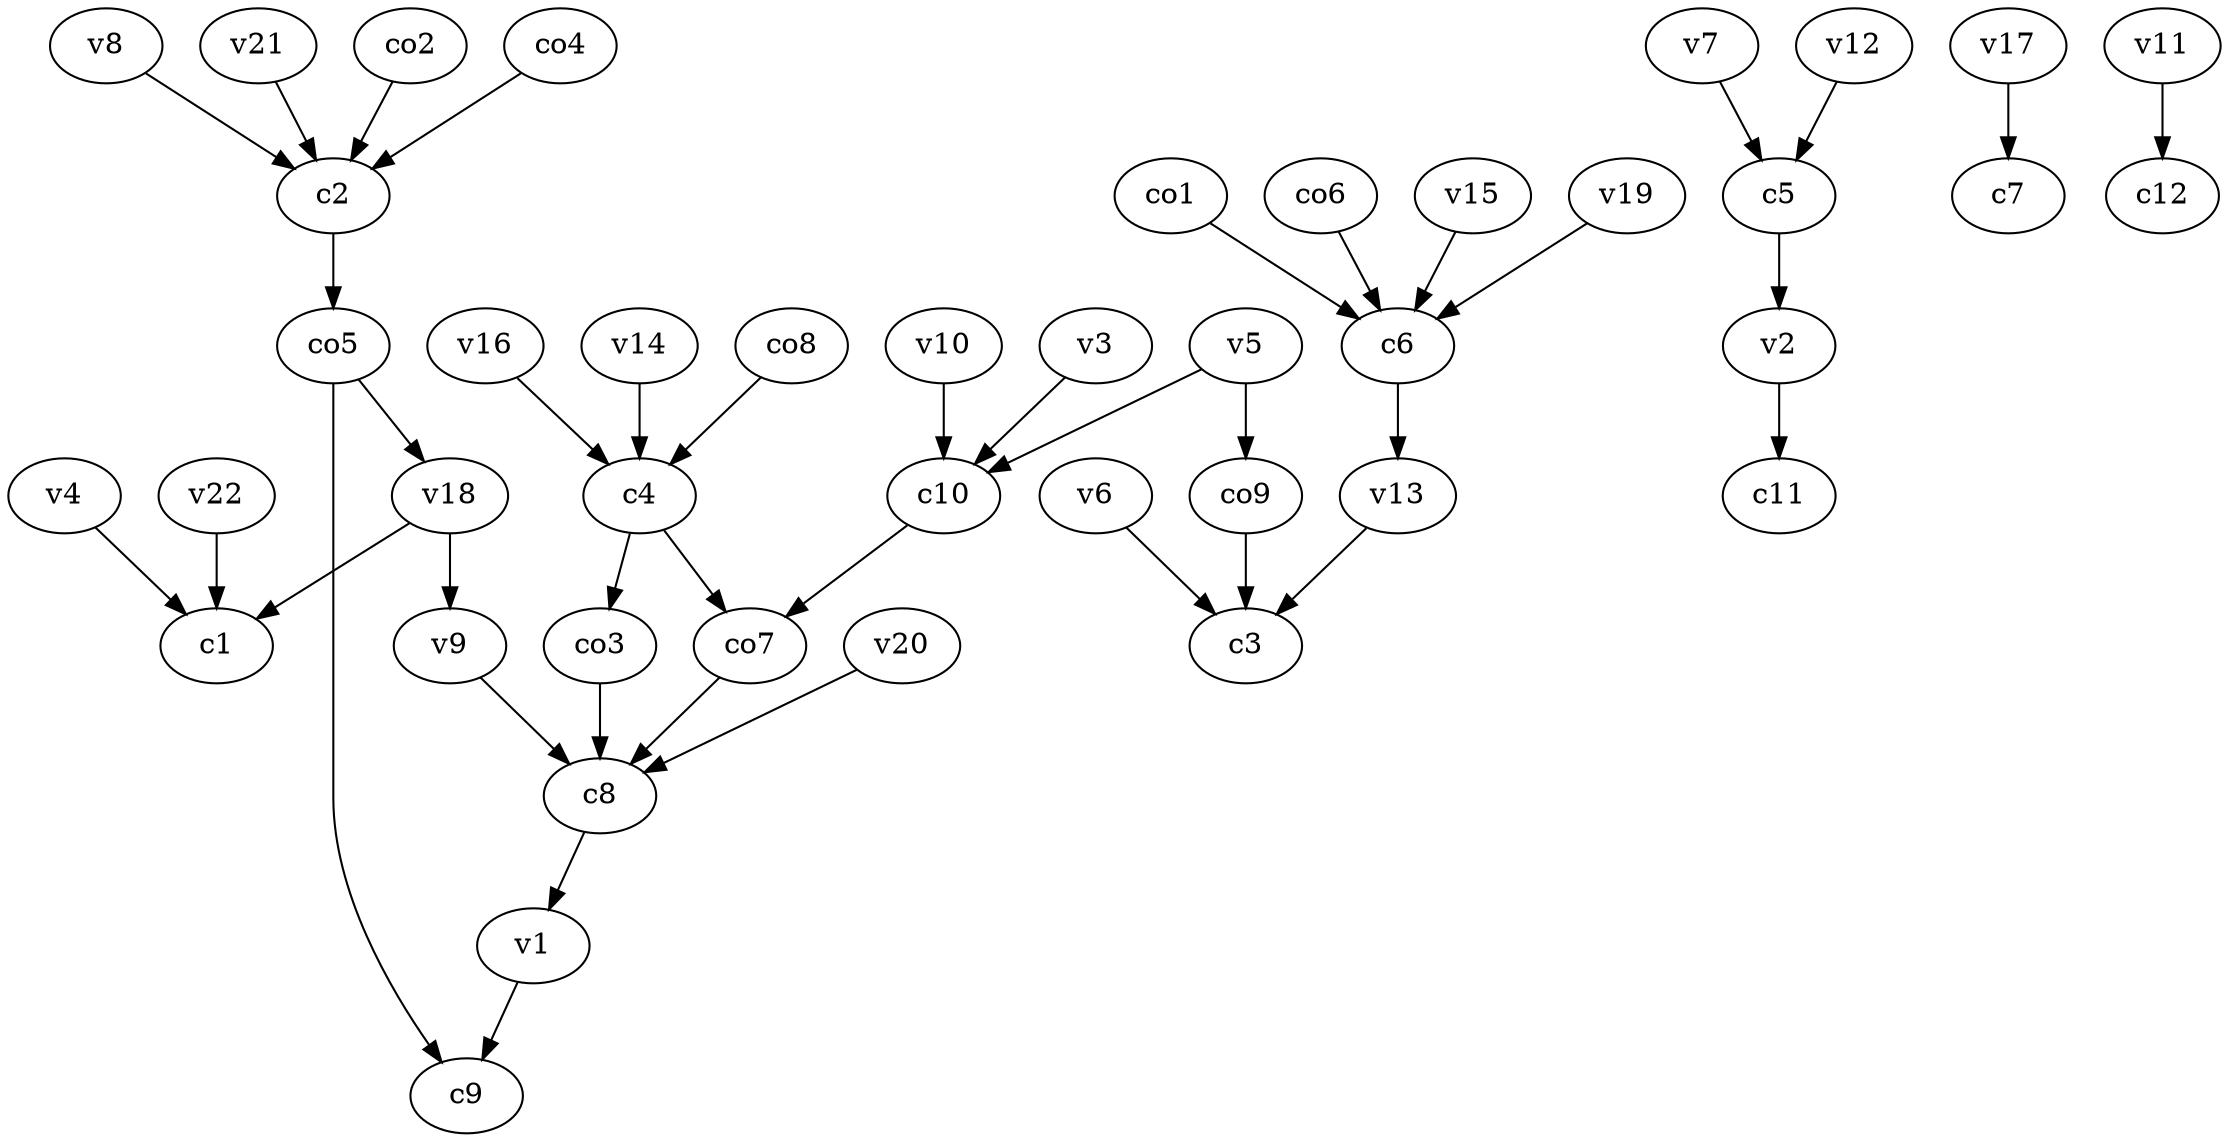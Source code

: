 strict digraph  {
c1;
c2;
c3;
c4;
c5;
c6;
c7;
c8;
c9;
c10;
c11;
c12;
v1;
v2;
v3;
v4;
v5;
v6;
v7;
v8;
v9;
v10;
v11;
v12;
v13;
v14;
v15;
v16;
v17;
v18;
v19;
v20;
v21;
v22;
co1;
co2;
co3;
co4;
co5;
co6;
co7;
co8;
co9;
c2 -> co5  [weight=1];
c4 -> co3  [weight=1];
c4 -> co7  [weight=1];
c5 -> v2  [weight=1];
c6 -> v13  [weight=1];
c8 -> v1  [weight=1];
c10 -> co7  [weight=1];
v1 -> c9  [weight=1];
v2 -> c11  [weight=1];
v3 -> c10  [weight=1];
v4 -> c1  [weight=1];
v5 -> c10  [weight=1];
v5 -> co9  [weight=1];
v6 -> c3  [weight=1];
v7 -> c5  [weight=1];
v8 -> c2  [weight=1];
v9 -> c8  [weight=1];
v10 -> c10  [weight=1];
v11 -> c12  [weight=1];
v12 -> c5  [weight=1];
v13 -> c3  [weight=1];
v14 -> c4  [weight=1];
v15 -> c6  [weight=1];
v16 -> c4  [weight=1];
v17 -> c7  [weight=1];
v18 -> c1  [weight=1];
v18 -> v9  [weight=1];
v19 -> c6  [weight=1];
v20 -> c8  [weight=1];
v21 -> c2  [weight=1];
v22 -> c1  [weight=1];
co1 -> c6  [weight=1];
co2 -> c2  [weight=1];
co3 -> c8  [weight=1];
co4 -> c2  [weight=1];
co5 -> c9  [weight=1];
co5 -> v18  [weight=1];
co6 -> c6  [weight=1];
co7 -> c8  [weight=1];
co8 -> c4  [weight=1];
co9 -> c3  [weight=1];
}
